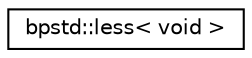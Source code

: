 digraph "Graphical Class Hierarchy"
{
 // LATEX_PDF_SIZE
  edge [fontname="Helvetica",fontsize="10",labelfontname="Helvetica",labelfontsize="10"];
  node [fontname="Helvetica",fontsize="10",shape=record];
  rankdir="LR";
  Node0 [label="bpstd::less\< void \>",height=0.2,width=0.4,color="black", fillcolor="white", style="filled",URL="$d2/d2f/structbpstd_1_1less_3_01void_01_4.html",tooltip=" "];
}
